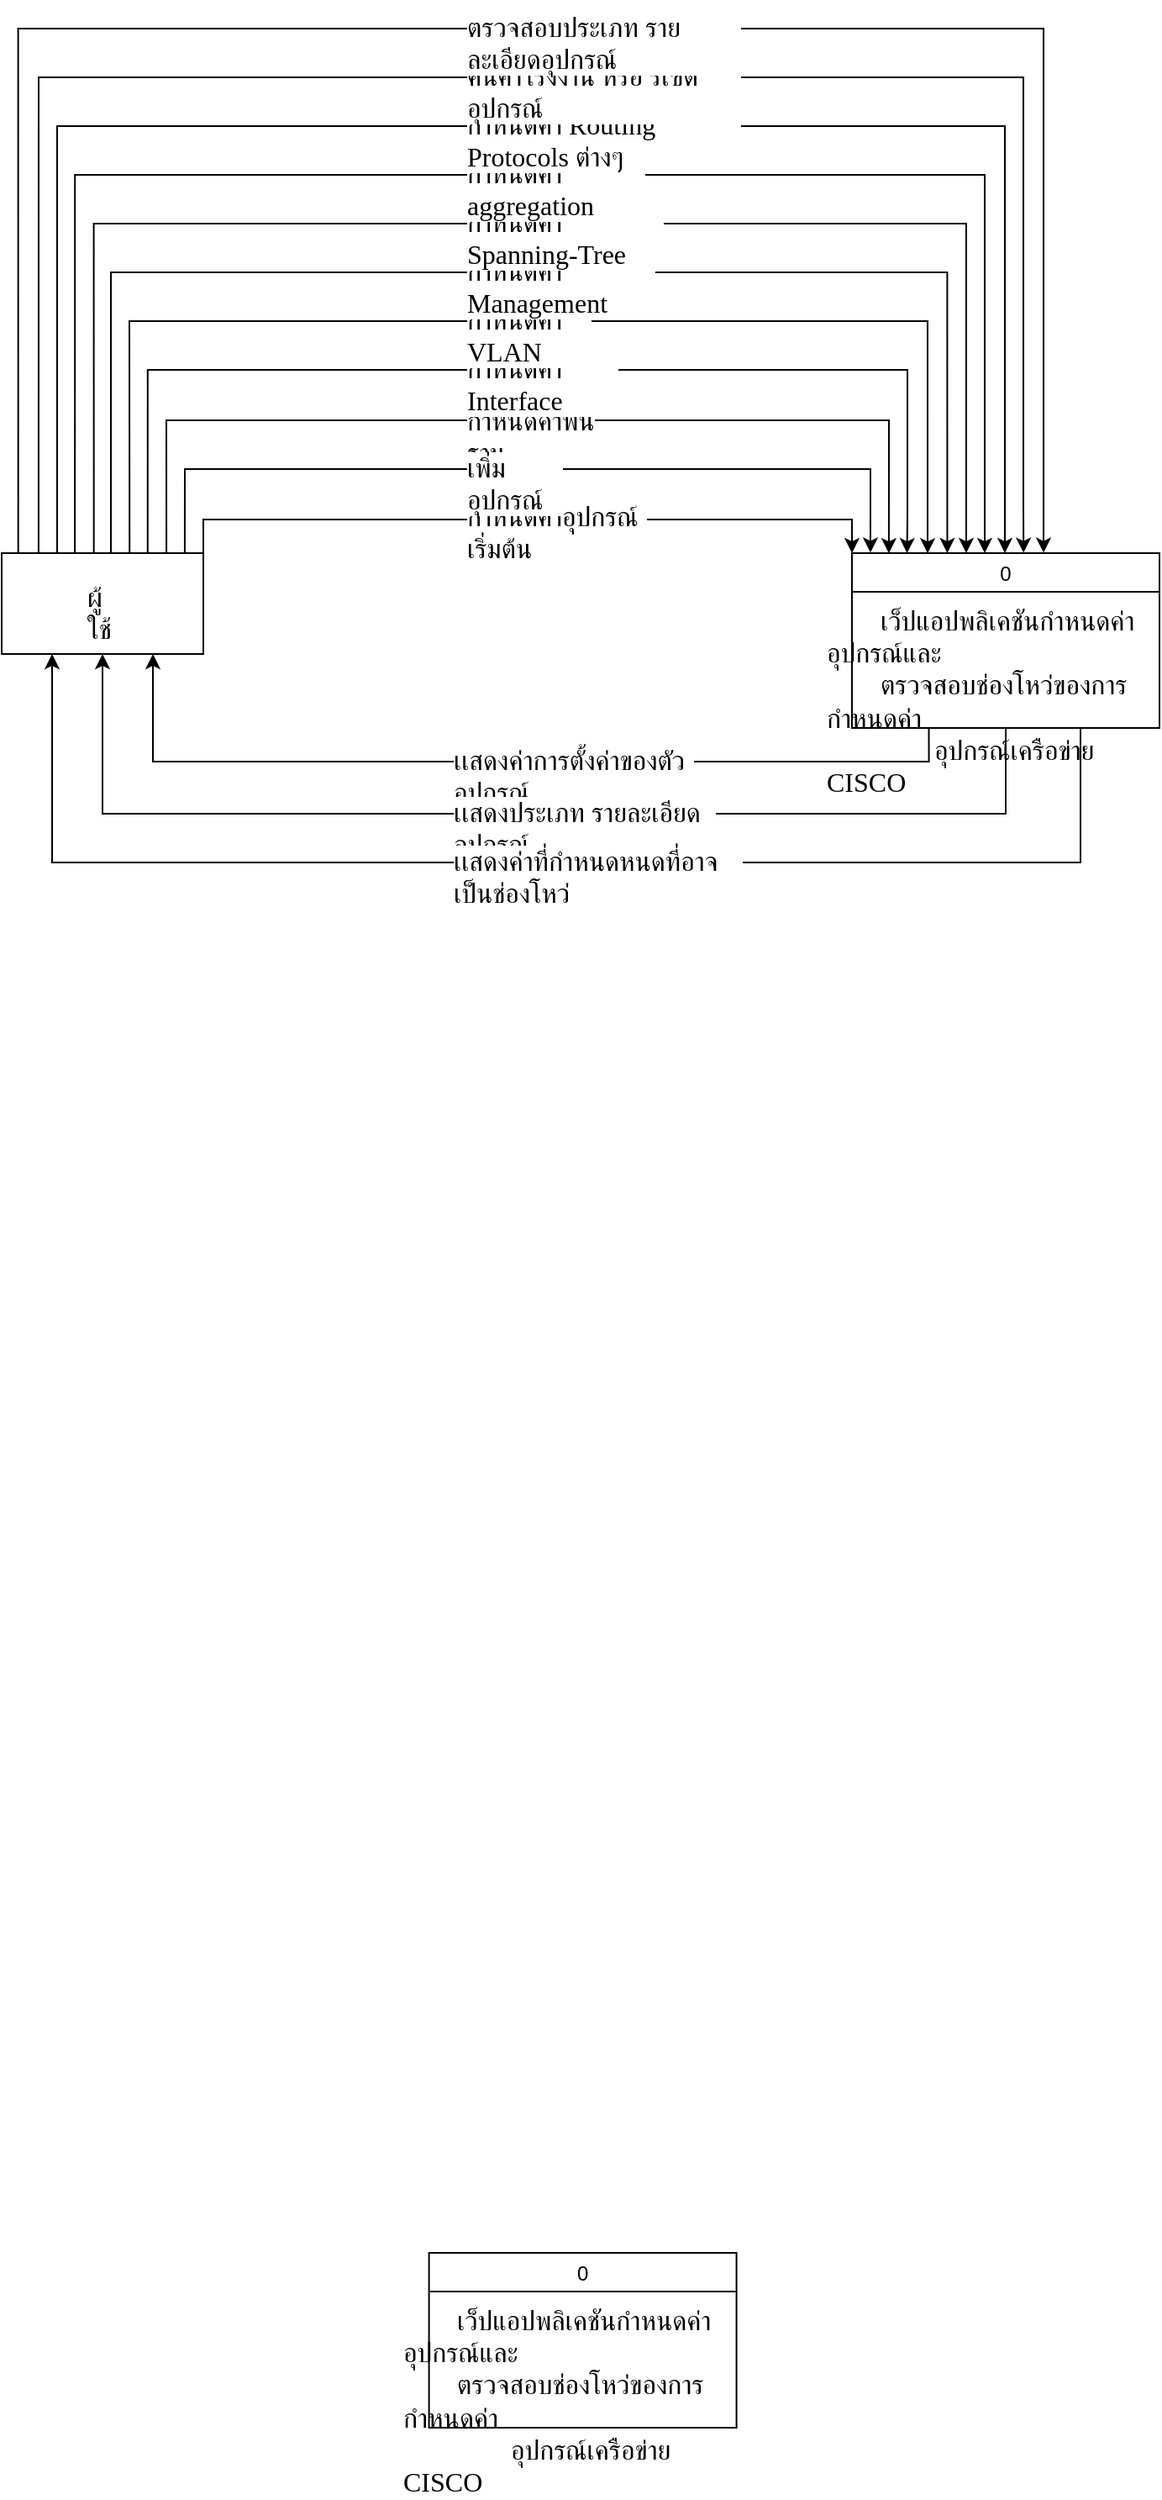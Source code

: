<mxfile version="25.0.3">
  <diagram name="Page-1" id="Jwf4q3ze3CReX7V9NBJA">
    <mxGraphModel dx="1147" dy="664" grid="0" gridSize="10" guides="1" tooltips="1" connect="1" arrows="1" fold="1" page="1" pageScale="1" pageWidth="850" pageHeight="1100" background="none" math="0" shadow="0">
      <root>
        <mxCell id="0" />
        <mxCell id="1" parent="0" />
        <mxCell id="QUykyPXU8g_mshZLJd2a-7" style="edgeStyle=orthogonalEdgeStyle;rounded=0;orthogonalLoop=1;jettySize=auto;html=1;exitX=0.817;exitY=0.006;exitDx=0;exitDy=0;exitPerimeter=0;entryX=0.12;entryY=0.001;entryDx=0;entryDy=0;entryPerimeter=0;" parent="1" source="QUykyPXU8g_mshZLJd2a-3" target="QUykyPXU8g_mshZLJd2a-1" edge="1">
          <mxGeometry relative="1" as="geometry">
            <Array as="points">
              <mxPoint x="210" y="287" />
              <mxPoint x="640" y="287" />
            </Array>
            <mxPoint x="166.008" y="362.98" as="sourcePoint" />
            <mxPoint x="684" y="365" as="targetPoint" />
          </mxGeometry>
        </mxCell>
        <mxCell id="XxaZHWLwYrs8ErmouQr6-9" value="&lt;span style=&quot;color: rgb(0, 0, 0); font-family: &amp;quot;TH Sarabun New&amp;quot;; font-size: 16px; font-style: normal; font-variant-ligatures: normal; font-variant-caps: normal; font-weight: 400; letter-spacing: normal; orphans: 2; text-align: left; text-indent: 0px; text-transform: none; widows: 2; word-spacing: 0px; -webkit-text-stroke-width: 0px; white-space: normal; text-decoration-thickness: initial; text-decoration-style: initial; text-decoration-color: initial; float: none; display: inline !important;&quot;&gt;กำหนดค่าพื้นฐาน&lt;/span&gt;" style="text;whiteSpace=wrap;html=1;labelBackgroundColor=default;" vertex="1" parent="1">
          <mxGeometry x="387" y="270.99" width="78" height="25" as="geometry" />
        </mxCell>
        <mxCell id="QUykyPXU8g_mshZLJd2a-1" value="0" style="swimlane;fontStyle=0" parent="1" vertex="1">
          <mxGeometry x="618" y="366" width="183" height="104" as="geometry" />
        </mxCell>
        <mxCell id="XxaZHWLwYrs8ErmouQr6-1" value="&lt;p style=&quot;language:en-US;margin-top:0pt;margin-bottom:0pt;margin-left:0in;&lt;br/&gt;text-align:center;direction:ltr;unicode-bidi:embed;mso-line-break-override:&lt;br/&gt;none;word-break:normal;punctuation-wrap:hanging&quot;&gt;&lt;span style=&quot;font-family: &amp;quot;TH Sarabun New&amp;quot;; background-color: initial;&quot;&gt;&lt;span style=&quot;white-space: pre;&quot;&gt;&#x9;&lt;/span&gt;เว็ปแอปพลิเคชันกำหนดค่าอุปกรณ์และ&lt;/span&gt;&lt;/p&gt;&lt;p style=&quot;language:en-US;margin-top:0pt;margin-bottom:0pt;margin-left:0in;&lt;br/&gt;text-align:center;direction:ltr;unicode-bidi:embed;mso-line-break-override:&lt;br/&gt;none;word-break:normal;punctuation-wrap:hanging&quot;&gt;&lt;span style=&quot;font-family: &amp;quot;TH Sarabun New&amp;quot;; background-color: initial;&quot;&gt;&lt;span style=&quot;white-space: pre;&quot;&gt;&#x9;&lt;/span&gt;ตรวจสอบ&lt;/span&gt;&lt;span style=&quot;background-color: initial; font-family: &amp;quot;TH Sarabun New&amp;quot;;&quot;&gt;ช่องโหว่&lt;/span&gt;&lt;span style=&quot;background-color: initial; font-family: &amp;quot;TH Sarabun New&amp;quot;;&quot;&gt;ของการกำหนดค่า&lt;/span&gt;&lt;/p&gt;&lt;p style=&quot;language:en-US;margin-top:0pt;margin-bottom:0pt;margin-left:0in;&lt;br/&gt;text-align:center;direction:ltr;unicode-bidi:embed;mso-line-break-override:&lt;br/&gt;none;word-break:normal;punctuation-wrap:hanging&quot;&gt;&lt;span style=&quot;background-color: initial; font-family: &amp;quot;TH Sarabun New&amp;quot;;&quot;&gt;&lt;span style=&quot;white-space: pre;&quot;&gt;&#x9;&lt;/span&gt;&lt;span style=&quot;white-space: pre;&quot;&gt;&#x9;&lt;/span&gt;อุปกรณ์เครือข่าย CISCO&lt;/span&gt;&lt;/p&gt;" style="text;whiteSpace=wrap;html=1;fontSize=16;" vertex="1" parent="QUykyPXU8g_mshZLJd2a-1">
          <mxGeometry x="-17" y="24" width="193" height="50" as="geometry" />
        </mxCell>
        <mxCell id="QUykyPXU8g_mshZLJd2a-5" style="edgeStyle=orthogonalEdgeStyle;rounded=0;orthogonalLoop=1;jettySize=auto;html=1;exitX=1;exitY=0;exitDx=0;exitDy=0;entryX=0;entryY=0;entryDx=0;entryDy=0;" parent="1" source="QUykyPXU8g_mshZLJd2a-3" target="QUykyPXU8g_mshZLJd2a-1" edge="1">
          <mxGeometry relative="1" as="geometry" />
        </mxCell>
        <mxCell id="QUykyPXU8g_mshZLJd2a-6" style="edgeStyle=orthogonalEdgeStyle;rounded=0;orthogonalLoop=1;jettySize=auto;html=1;exitX=0.908;exitY=-0.004;exitDx=0;exitDy=0;exitPerimeter=0;entryX=0.06;entryY=-0.003;entryDx=0;entryDy=0;entryPerimeter=0;" parent="1" source="QUykyPXU8g_mshZLJd2a-3" target="QUykyPXU8g_mshZLJd2a-1" edge="1">
          <mxGeometry relative="1" as="geometry">
            <Array as="points">
              <mxPoint x="221" y="316" />
              <mxPoint x="629" y="316" />
            </Array>
            <mxPoint x="221" y="365" as="sourcePoint" />
            <mxPoint x="629" y="347" as="targetPoint" />
          </mxGeometry>
        </mxCell>
        <mxCell id="QUykyPXU8g_mshZLJd2a-8" style="edgeStyle=orthogonalEdgeStyle;rounded=0;orthogonalLoop=1;jettySize=auto;html=1;exitX=0.724;exitY=-0.008;exitDx=0;exitDy=0;exitPerimeter=0;entryX=0.179;entryY=0;entryDx=0;entryDy=0;entryPerimeter=0;" parent="1" source="QUykyPXU8g_mshZLJd2a-3" target="QUykyPXU8g_mshZLJd2a-1" edge="1">
          <mxGeometry relative="1" as="geometry">
            <Array as="points">
              <mxPoint x="199" y="257" />
              <mxPoint x="651" y="257" />
              <mxPoint x="651" y="345" />
              <mxPoint x="651" y="345" />
            </Array>
            <mxPoint x="651" y="365" as="targetPoint" />
          </mxGeometry>
        </mxCell>
        <mxCell id="QUykyPXU8g_mshZLJd2a-3" value="" style="rounded=0;whiteSpace=wrap;html=1;fontFamily=Sarabun;fontSource=https%3A%2F%2Ffonts.googleapis.com%2Fcss%3Ffamily%3DSarabun;" parent="1" vertex="1">
          <mxGeometry x="112" y="366" width="120" height="60" as="geometry" />
        </mxCell>
        <mxCell id="XxaZHWLwYrs8ErmouQr6-2" value="&lt;p style=&quot;language:en-US;margin-top:0pt;margin-bottom:0pt;margin-left:0in;&lt;br/&gt;text-align:center;direction:ltr;unicode-bidi:embed;mso-line-break-override:&lt;br/&gt;none;word-break:normal;punctuation-wrap:hanging&quot;&gt;&lt;span style=&quot;font-family: &amp;quot;TH Sarabun New&amp;quot;; background-color: initial;&quot;&gt;ผู้ใช้&lt;/span&gt;&lt;/p&gt;" style="text;whiteSpace=wrap;html=1;fontSize=16;" vertex="1" parent="1">
          <mxGeometry x="161" y="376" width="22" height="27" as="geometry" />
        </mxCell>
        <mxCell id="XxaZHWLwYrs8ErmouQr6-3" value="&lt;span style=&quot;color: rgb(0, 0, 0); font-family: &amp;quot;TH Sarabun New&amp;quot;; font-size: 16px; font-style: normal; font-variant-ligatures: normal; font-variant-caps: normal; font-weight: 400; letter-spacing: normal; orphans: 2; text-align: left; text-indent: 0px; text-transform: none; widows: 2; word-spacing: 0px; -webkit-text-stroke-width: 0px; white-space: normal; text-decoration-thickness: initial; text-decoration-style: initial; text-decoration-color: initial; float: none; display: inline !important;&quot;&gt;กำหนดค่าอุปกรณ์เริ่มต้น&lt;/span&gt;" style="text;whiteSpace=wrap;html=1;labelBackgroundColor=default;" vertex="1" parent="1">
          <mxGeometry x="387" y="328" width="108.81" height="25" as="geometry" />
        </mxCell>
        <mxCell id="XxaZHWLwYrs8ErmouQr6-6" value="&lt;span style=&quot;color: rgb(0, 0, 0); font-family: &amp;quot;TH Sarabun New&amp;quot;; font-size: 16px; font-style: normal; font-variant-ligatures: normal; font-variant-caps: normal; font-weight: 400; letter-spacing: normal; orphans: 2; text-align: left; text-indent: 0px; text-transform: none; widows: 2; word-spacing: 0px; -webkit-text-stroke-width: 0px; white-space: normal; text-decoration-thickness: initial; text-decoration-style: initial; text-decoration-color: initial; float: none; display: inline !important;&quot;&gt;เพิ่มอุปกรณ์&lt;/span&gt;" style="text;whiteSpace=wrap;html=1;labelBackgroundColor=default;" vertex="1" parent="1">
          <mxGeometry x="387" y="299" width="59" height="25" as="geometry" />
        </mxCell>
        <mxCell id="XxaZHWLwYrs8ErmouQr6-11" value="&lt;span style=&quot;color: rgb(0, 0, 0); font-family: &amp;quot;TH Sarabun New&amp;quot;; font-size: 16px; font-style: normal; font-variant-ligatures: normal; font-variant-caps: normal; font-weight: 400; letter-spacing: normal; orphans: 2; text-align: left; text-indent: 0px; text-transform: none; widows: 2; word-spacing: 0px; -webkit-text-stroke-width: 0px; white-space: normal; text-decoration-thickness: initial; text-decoration-style: initial; text-decoration-color: initial; float: none; display: inline !important;&quot;&gt;กำหนดค่า Interface&lt;/span&gt;" style="text;whiteSpace=wrap;html=1;labelBackgroundColor=default;" vertex="1" parent="1">
          <mxGeometry x="387" y="240" width="92" height="25" as="geometry" />
        </mxCell>
        <mxCell id="XxaZHWLwYrs8ErmouQr6-15" style="edgeStyle=orthogonalEdgeStyle;rounded=0;orthogonalLoop=1;jettySize=auto;html=1;exitX=0.634;exitY=0.001;exitDx=0;exitDy=0;exitPerimeter=0;entryX=0.246;entryY=0.001;entryDx=0;entryDy=0;entryPerimeter=0;" edge="1" parent="1" source="QUykyPXU8g_mshZLJd2a-3" target="QUykyPXU8g_mshZLJd2a-1">
          <mxGeometry relative="1" as="geometry">
            <Array as="points">
              <mxPoint x="188" y="365" />
              <mxPoint x="188" y="365" />
              <mxPoint x="188" y="228" />
              <mxPoint x="663" y="228" />
            </Array>
            <mxPoint x="188" y="365" as="sourcePoint" />
            <mxPoint x="663" y="364" as="targetPoint" />
          </mxGeometry>
        </mxCell>
        <mxCell id="XxaZHWLwYrs8ErmouQr6-16" value="&lt;span style=&quot;color: rgb(0, 0, 0); font-family: &amp;quot;TH Sarabun New&amp;quot;; font-size: 16px; font-style: normal; font-variant-ligatures: normal; font-variant-caps: normal; font-weight: 400; letter-spacing: normal; orphans: 2; text-align: left; text-indent: 0px; text-transform: none; widows: 2; word-spacing: 0px; -webkit-text-stroke-width: 0px; white-space: normal; text-decoration-thickness: initial; text-decoration-style: initial; text-decoration-color: initial; float: none; display: inline !important;&quot;&gt;กำหนดค่า VLAN&lt;/span&gt;" style="text;whiteSpace=wrap;html=1;labelBackgroundColor=default;" vertex="1" parent="1">
          <mxGeometry x="387" y="211" width="76" height="25" as="geometry" />
        </mxCell>
        <mxCell id="XxaZHWLwYrs8ErmouQr6-23" style="edgeStyle=orthogonalEdgeStyle;rounded=0;orthogonalLoop=1;jettySize=auto;html=1;entryX=0.31;entryY=0;entryDx=0;entryDy=0;entryPerimeter=0;" edge="1" parent="1" target="QUykyPXU8g_mshZLJd2a-1">
          <mxGeometry relative="1" as="geometry">
            <Array as="points">
              <mxPoint x="177" y="199" />
              <mxPoint x="675" y="199" />
            </Array>
            <mxPoint x="177" y="366" as="sourcePoint" />
            <mxPoint x="761" y="324" as="targetPoint" />
          </mxGeometry>
        </mxCell>
        <mxCell id="XxaZHWLwYrs8ErmouQr6-22" value="&lt;span style=&quot;color: rgb(0, 0, 0); font-family: &amp;quot;TH Sarabun New&amp;quot;; font-size: 16px; font-style: normal; font-variant-ligatures: normal; font-variant-caps: normal; font-weight: 400; letter-spacing: normal; orphans: 2; text-align: left; text-indent: 0px; text-transform: none; widows: 2; word-spacing: 0px; -webkit-text-stroke-width: 0px; white-space: normal; text-decoration-thickness: initial; text-decoration-style: initial; text-decoration-color: initial; float: none; display: inline !important;&quot;&gt;กำหนดค่า Management&lt;/span&gt;" style="text;whiteSpace=wrap;html=1;labelBackgroundColor=default;" vertex="1" parent="1">
          <mxGeometry x="387" y="182" width="114" height="25" as="geometry" />
        </mxCell>
        <mxCell id="XxaZHWLwYrs8ErmouQr6-24" style="edgeStyle=orthogonalEdgeStyle;rounded=0;orthogonalLoop=1;jettySize=auto;html=1;exitX=0.457;exitY=-0.001;exitDx=0;exitDy=0;exitPerimeter=0;" edge="1" parent="1" source="QUykyPXU8g_mshZLJd2a-3">
          <mxGeometry relative="1" as="geometry">
            <Array as="points">
              <mxPoint x="167" y="170" />
              <mxPoint x="686" y="170" />
              <mxPoint x="686" y="344" />
            </Array>
            <mxPoint x="167" y="365" as="sourcePoint" />
            <mxPoint x="686" y="366" as="targetPoint" />
          </mxGeometry>
        </mxCell>
        <mxCell id="XxaZHWLwYrs8ErmouQr6-25" value="&lt;span style=&quot;color: rgb(0, 0, 0); font-family: &amp;quot;TH Sarabun New&amp;quot;; font-size: 16px; font-style: normal; font-variant-ligatures: normal; font-variant-caps: normal; font-weight: 400; letter-spacing: normal; orphans: 2; text-align: left; text-indent: 0px; text-transform: none; widows: 2; word-spacing: 0px; -webkit-text-stroke-width: 0px; white-space: normal; text-decoration-thickness: initial; text-decoration-style: initial; text-decoration-color: initial; float: none; display: inline !important;&quot;&gt;กำหนดค่า Spanning-Tree&lt;/span&gt;" style="text;whiteSpace=wrap;html=1;labelBackgroundColor=default;" vertex="1" parent="1">
          <mxGeometry x="387" y="153" width="119" height="25" as="geometry" />
        </mxCell>
        <mxCell id="XxaZHWLwYrs8ErmouQr6-27" style="edgeStyle=orthogonalEdgeStyle;rounded=0;orthogonalLoop=1;jettySize=auto;html=1;exitX=0.363;exitY=-0.004;exitDx=0;exitDy=0;exitPerimeter=0;" edge="1" parent="1" source="QUykyPXU8g_mshZLJd2a-3">
          <mxGeometry relative="1" as="geometry">
            <Array as="points">
              <mxPoint x="156" y="141" />
              <mxPoint x="697" y="141" />
              <mxPoint x="697" y="326" />
              <mxPoint x="697" y="326" />
            </Array>
            <mxPoint x="140" y="366" as="sourcePoint" />
            <mxPoint x="697" y="366" as="targetPoint" />
          </mxGeometry>
        </mxCell>
        <mxCell id="XxaZHWLwYrs8ErmouQr6-28" value="&lt;span style=&quot;color: rgb(0, 0, 0); font-family: &amp;quot;TH Sarabun New&amp;quot;; font-size: 16px; font-style: normal; font-variant-ligatures: normal; font-variant-caps: normal; font-weight: 400; letter-spacing: normal; orphans: 2; text-align: left; text-indent: 0px; text-transform: none; widows: 2; word-spacing: 0px; -webkit-text-stroke-width: 0px; white-space: normal; text-decoration-thickness: initial; text-decoration-style: initial; text-decoration-color: initial; float: none; display: inline !important;&quot;&gt;กำหนดค่า aggregation&amp;nbsp;&lt;/span&gt;" style="text;whiteSpace=wrap;html=1;labelBackgroundColor=default;" vertex="1" parent="1">
          <mxGeometry x="387.4" y="124" width="108" height="25" as="geometry" />
        </mxCell>
        <mxCell id="XxaZHWLwYrs8ErmouQr6-29" style="edgeStyle=orthogonalEdgeStyle;rounded=0;orthogonalLoop=1;jettySize=auto;html=1;exitX=0.275;exitY=0.003;exitDx=0;exitDy=0;exitPerimeter=0;entryX=0.5;entryY=0;entryDx=0;entryDy=0;" edge="1" parent="1" source="QUykyPXU8g_mshZLJd2a-3" target="QUykyPXU8g_mshZLJd2a-1">
          <mxGeometry relative="1" as="geometry">
            <Array as="points">
              <mxPoint x="145" y="112" />
              <mxPoint x="709" y="112" />
              <mxPoint x="709" y="366" />
            </Array>
            <mxPoint x="128" y="366" as="sourcePoint" />
            <mxPoint x="789" y="366" as="targetPoint" />
          </mxGeometry>
        </mxCell>
        <mxCell id="XxaZHWLwYrs8ErmouQr6-30" value="&lt;span style=&quot;color: rgb(0, 0, 0); font-family: &amp;quot;TH Sarabun New&amp;quot;; font-size: 16px; font-style: normal; font-variant-ligatures: normal; font-variant-caps: normal; font-weight: 400; letter-spacing: normal; orphans: 2; text-align: left; text-indent: 0px; text-transform: none; widows: 2; word-spacing: 0px; -webkit-text-stroke-width: 0px; white-space: normal; text-decoration-thickness: initial; text-decoration-style: initial; text-decoration-color: initial; float: none; display: inline !important;&quot;&gt;กำหนดค่า Routing Protocols ต่างๆ&lt;/span&gt;" style="text;whiteSpace=wrap;html=1;labelBackgroundColor=default;" vertex="1" parent="1">
          <mxGeometry x="387" y="95" width="165" height="25" as="geometry" />
        </mxCell>
        <mxCell id="XxaZHWLwYrs8ErmouQr6-34" style="edgeStyle=orthogonalEdgeStyle;rounded=0;orthogonalLoop=1;jettySize=auto;html=1;exitX=0.183;exitY=-0.003;exitDx=0;exitDy=0;exitPerimeter=0;entryX=0.558;entryY=-0.002;entryDx=0;entryDy=0;entryPerimeter=0;" edge="1" parent="1" source="QUykyPXU8g_mshZLJd2a-3" target="QUykyPXU8g_mshZLJd2a-1">
          <mxGeometry relative="1" as="geometry">
            <Array as="points">
              <mxPoint x="134" y="83" />
              <mxPoint x="720" y="83" />
              <mxPoint x="720" y="337" />
              <mxPoint x="720" y="337" />
            </Array>
            <mxPoint x="134" y="365" as="sourcePoint" />
            <mxPoint x="720" y="363" as="targetPoint" />
          </mxGeometry>
        </mxCell>
        <mxCell id="XxaZHWLwYrs8ErmouQr6-35" value="&lt;span style=&quot;color: rgb(0, 0, 0); font-family: &amp;quot;TH Sarabun New&amp;quot;; font-size: 16px; font-style: normal; font-variant-ligatures: normal; font-variant-caps: normal; font-weight: 400; letter-spacing: normal; orphans: 2; text-align: left; text-indent: 0px; text-transform: none; widows: 2; word-spacing: 0px; -webkit-text-stroke-width: 0px; white-space: normal; text-decoration-thickness: initial; text-decoration-style: initial; text-decoration-color: initial; float: none; display: inline !important;&quot;&gt;คืนค่าโรงงาน หรือ รีเซ็ตอุปกรณ์&lt;/span&gt;" style="text;whiteSpace=wrap;html=1;labelBackgroundColor=default;" vertex="1" parent="1">
          <mxGeometry x="387.4" y="66" width="165" height="25" as="geometry" />
        </mxCell>
        <mxCell id="XxaZHWLwYrs8ErmouQr6-38" style="edgeStyle=orthogonalEdgeStyle;rounded=0;orthogonalLoop=1;jettySize=auto;html=1;exitX=0.082;exitY=0.002;exitDx=0;exitDy=0;exitPerimeter=0;entryX=0.623;entryY=-0.002;entryDx=0;entryDy=0;entryPerimeter=0;" edge="1" parent="1" source="QUykyPXU8g_mshZLJd2a-3" target="QUykyPXU8g_mshZLJd2a-1">
          <mxGeometry relative="1" as="geometry">
            <Array as="points">
              <mxPoint x="122" y="54" />
              <mxPoint x="732" y="54" />
            </Array>
            <mxPoint x="116" y="354" as="sourcePoint" />
            <mxPoint x="732" y="364" as="targetPoint" />
          </mxGeometry>
        </mxCell>
        <mxCell id="XxaZHWLwYrs8ErmouQr6-36" value="&lt;span style=&quot;color: rgb(0, 0, 0); font-family: &amp;quot;TH Sarabun New&amp;quot;; font-size: 16px; font-style: normal; font-variant-ligatures: normal; font-variant-caps: normal; font-weight: 400; letter-spacing: normal; orphans: 2; text-align: left; text-indent: 0px; text-transform: none; widows: 2; word-spacing: 0px; -webkit-text-stroke-width: 0px; white-space: normal; text-decoration-thickness: initial; text-decoration-style: initial; text-decoration-color: initial; float: none; display: inline !important;&quot;&gt;ตรวจสอบประเภท รายละเอียดอุปกรณ์&lt;/span&gt;" style="text;whiteSpace=wrap;html=1;labelBackgroundColor=default;" vertex="1" parent="1">
          <mxGeometry x="387.4" y="37" width="165" height="25" as="geometry" />
        </mxCell>
        <mxCell id="XxaZHWLwYrs8ErmouQr6-42" style="edgeStyle=orthogonalEdgeStyle;rounded=0;orthogonalLoop=1;jettySize=auto;html=1;entryX=0.75;entryY=1;entryDx=0;entryDy=0;exitX=0.25;exitY=1;exitDx=0;exitDy=0;" edge="1" parent="1" source="QUykyPXU8g_mshZLJd2a-1" target="QUykyPXU8g_mshZLJd2a-3">
          <mxGeometry relative="1" as="geometry">
            <mxPoint x="617" y="506" as="sourcePoint" />
            <mxPoint x="615" y="494" as="targetPoint" />
          </mxGeometry>
        </mxCell>
        <mxCell id="XxaZHWLwYrs8ErmouQr6-43" value="&lt;font face=&quot;TH Sarabun New&quot;&gt;&lt;span style=&quot;font-size: 16px;&quot;&gt;เเสดงค่าการตั้งค่าของตัวอุปกรณ์&lt;/span&gt;&lt;/font&gt;" style="text;whiteSpace=wrap;html=1;labelBackgroundColor=default;" vertex="1" parent="1">
          <mxGeometry x="378.6" y="473" width="145.4" height="25" as="geometry" />
        </mxCell>
        <mxCell id="XxaZHWLwYrs8ErmouQr6-44" style="edgeStyle=orthogonalEdgeStyle;rounded=0;orthogonalLoop=1;jettySize=auto;html=1;entryX=0.5;entryY=1;entryDx=0;entryDy=0;exitX=0.5;exitY=1;exitDx=0;exitDy=0;" edge="1" parent="1" source="QUykyPXU8g_mshZLJd2a-1" target="QUykyPXU8g_mshZLJd2a-3">
          <mxGeometry relative="1" as="geometry">
            <mxPoint x="674" y="480" as="sourcePoint" />
            <mxPoint x="212" y="436" as="targetPoint" />
            <Array as="points">
              <mxPoint x="710" y="521" />
              <mxPoint x="172" y="521" />
            </Array>
          </mxGeometry>
        </mxCell>
        <mxCell id="XxaZHWLwYrs8ErmouQr6-46" value="&lt;span style=&quot;font-family: &amp;quot;TH Sarabun New&amp;quot;; font-size: 16px;&quot;&gt;เเสดงประเภท รายละเอียดอุปกรณ์&lt;/span&gt;" style="text;whiteSpace=wrap;html=1;labelBackgroundColor=default;" vertex="1" parent="1">
          <mxGeometry x="378.6" y="504" width="158.4" height="25" as="geometry" />
        </mxCell>
        <mxCell id="XxaZHWLwYrs8ErmouQr6-47" style="edgeStyle=orthogonalEdgeStyle;rounded=0;orthogonalLoop=1;jettySize=auto;html=1;entryX=0.25;entryY=1;entryDx=0;entryDy=0;exitX=0.75;exitY=1;exitDx=0;exitDy=0;" edge="1" parent="1" source="QUykyPXU8g_mshZLJd2a-1" target="QUykyPXU8g_mshZLJd2a-3">
          <mxGeometry relative="1" as="geometry">
            <mxPoint x="726.79" y="497" as="sourcePoint" />
            <mxPoint x="188.79" y="453" as="targetPoint" />
            <Array as="points">
              <mxPoint x="754" y="470" />
              <mxPoint x="754" y="550" />
              <mxPoint x="142" y="550" />
            </Array>
          </mxGeometry>
        </mxCell>
        <mxCell id="XxaZHWLwYrs8ErmouQr6-49" value="&lt;font face=&quot;TH Sarabun New&quot;&gt;&lt;span style=&quot;font-size: 16px;&quot;&gt;เเสดงค่าที่กำหนดหนดที่อาจเป็นช่องโหว่&lt;/span&gt;&lt;/font&gt;" style="text;whiteSpace=wrap;html=1;labelBackgroundColor=default;" vertex="1" parent="1">
          <mxGeometry x="378.6" y="533" width="174.4" height="25" as="geometry" />
        </mxCell>
        <mxCell id="XxaZHWLwYrs8ErmouQr6-50" value="0" style="swimlane;fontStyle=0" vertex="1" parent="1">
          <mxGeometry x="366.3" y="1377" width="183" height="104" as="geometry" />
        </mxCell>
        <mxCell id="XxaZHWLwYrs8ErmouQr6-51" value="&lt;p style=&quot;language:en-US;margin-top:0pt;margin-bottom:0pt;margin-left:0in;&lt;br/&gt;text-align:center;direction:ltr;unicode-bidi:embed;mso-line-break-override:&lt;br/&gt;none;word-break:normal;punctuation-wrap:hanging&quot;&gt;&lt;span style=&quot;font-family: &amp;quot;TH Sarabun New&amp;quot;; background-color: initial;&quot;&gt;&lt;span style=&quot;white-space: pre;&quot;&gt;&#x9;&lt;/span&gt;เว็ปแอปพลิเคชันกำหนดค่าอุปกรณ์และ&lt;/span&gt;&lt;/p&gt;&lt;p style=&quot;language:en-US;margin-top:0pt;margin-bottom:0pt;margin-left:0in;&lt;br/&gt;text-align:center;direction:ltr;unicode-bidi:embed;mso-line-break-override:&lt;br/&gt;none;word-break:normal;punctuation-wrap:hanging&quot;&gt;&lt;span style=&quot;font-family: &amp;quot;TH Sarabun New&amp;quot;; background-color: initial;&quot;&gt;&lt;span style=&quot;white-space: pre;&quot;&gt;&#x9;&lt;/span&gt;ตรวจสอบ&lt;/span&gt;&lt;span style=&quot;background-color: initial; font-family: &amp;quot;TH Sarabun New&amp;quot;;&quot;&gt;ช่องโหว่&lt;/span&gt;&lt;span style=&quot;background-color: initial; font-family: &amp;quot;TH Sarabun New&amp;quot;;&quot;&gt;ของการกำหนดค่า&lt;/span&gt;&lt;/p&gt;&lt;p style=&quot;language:en-US;margin-top:0pt;margin-bottom:0pt;margin-left:0in;&lt;br/&gt;text-align:center;direction:ltr;unicode-bidi:embed;mso-line-break-override:&lt;br/&gt;none;word-break:normal;punctuation-wrap:hanging&quot;&gt;&lt;span style=&quot;background-color: initial; font-family: &amp;quot;TH Sarabun New&amp;quot;;&quot;&gt;&lt;span style=&quot;white-space: pre;&quot;&gt;&#x9;&lt;/span&gt;&lt;span style=&quot;white-space: pre;&quot;&gt;&#x9;&lt;/span&gt;อุปกรณ์เครือข่าย CISCO&lt;/span&gt;&lt;/p&gt;" style="text;whiteSpace=wrap;html=1;fontSize=16;" vertex="1" parent="XxaZHWLwYrs8ErmouQr6-50">
          <mxGeometry x="-17" y="24" width="193" height="50" as="geometry" />
        </mxCell>
      </root>
    </mxGraphModel>
  </diagram>
</mxfile>
